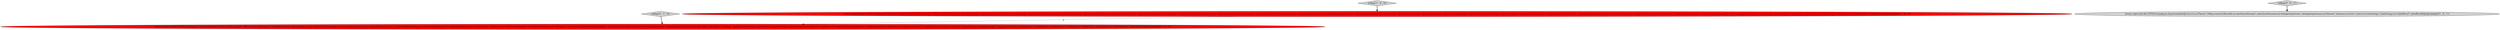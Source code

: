 digraph {
1 [style = filled, label = "return super.edu.fdu.CPPDG.tinypdg.pe.ExpressionInfo@15ce044.a(\"RestContext\",OMap.create().filtered().a(\"allowBodyParam\",allowBodyParam).a(\"allowedMethodHeader\",allowedMethodHeaders).a(\"allowedMethodParams\",allowedMethodParams).a(\"allowedHeaderParams\",allowedHeaderParams).a(\"beanStore\",beanStore).a(\"clientVersionHeader\",clientVersionHeader).a(\"consumes\",consumes).a(\"defaultRequestHeaders\",defaultRequestHeaders).a(\"defaultResponseHeaders\",defaultResponseHeaders).a(\"fileFinder\",fileFinder).a(\"opArgs\",opArgs).a(\"parsers\",parsers).a(\"partParser\",partParser).a(\"partSerializer\",partSerializer).a(\"produces\",produces).a(\"renderResponseStackTraces\",renderResponseStackTraces).a(\"responseProcessors\",responseProcessors).a(\"serializers\",serializers).a(\"staticFiles\",staticFiles).a(\"swaggerProvider\",swaggerProvider).a(\"uriAuthority\",uriAuthority).a(\"uriContext\",uriContext).a(\"uriRelativity\",uriRelativity).a(\"uriResolution\",uriResolution))@@@3@@@['1', '0', '0']", fillcolor = red, shape = ellipse image = "AAA1AAABBB1BBB"];
3 [style = filled, label = "return super.edu.fdu.CPPDG.tinypdg.pe.ExpressionInfo@15ce0b3.a(\"RestContext\",OMap.create().filtered().a(\"allowBodyParam\",allowBodyParam).a(\"allowedMethodHeader\",allowedMethodHeaders).a(\"allowedMethodParams\",allowedMethodParams).a(\"allowedHeaderParams\",allowedHeaderParams).a(\"beanStore\",beanStore).a(\"clientVersionHeader\",clientVersionHeader).a(\"consumes\",consumes).a(\"defaultRequestHeaders\",defaultRequestHeaders).a(\"defaultResponseHeaders\",defaultResponseHeaders).a(\"fileFinder\",fileFinder).a(\"opArgs\",opArgs).a(\"partParser\",partParser).a(\"partSerializer\",partSerializer).a(\"produces\",produces).a(\"renderResponseStackTraces\",renderResponseStackTraces).a(\"responseProcessors\",responseProcessors).a(\"staticFiles\",staticFiles).a(\"swaggerProvider\",swaggerProvider).a(\"uriAuthority\",uriAuthority).a(\"uriContext\",uriContext).a(\"uriRelativity\",uriRelativity).a(\"uriResolution\",uriResolution))@@@3@@@['0', '1', '0']", fillcolor = red, shape = ellipse image = "AAA1AAABBB2BBB"];
0 [style = filled, label = "toMap['1', '0', '0']", fillcolor = lightgray, shape = diamond image = "AAA0AAABBB1BBB"];
5 [style = filled, label = "toMap['0', '0', '1']", fillcolor = lightgray, shape = diamond image = "AAA0AAABBB3BBB"];
2 [style = filled, label = "toMap['0', '1', '0']", fillcolor = lightgray, shape = diamond image = "AAA0AAABBB2BBB"];
4 [style = filled, label = "return super.edu.fdu.CPPDG.tinypdg.pe.ExpressionInfo@15ce11a.a(\"Parser\",OMap.create().filtered().a(\"autoCloseStreams\",autoCloseStreams).a(\"debugOutputLines\",debugOutputLines).a(\"listener\",listener).a(\"strict\",strict).a(\"trimStrings\",trimStrings).a(\"unbuffered\",unbuffered))@@@3@@@['0', '0', '1']", fillcolor = lightgray, shape = ellipse image = "AAA0AAABBB3BBB"];
5->4 [style = bold, label=""];
2->3 [style = bold, label=""];
1->3 [style = dashed, label="0"];
0->1 [style = bold, label=""];
}
